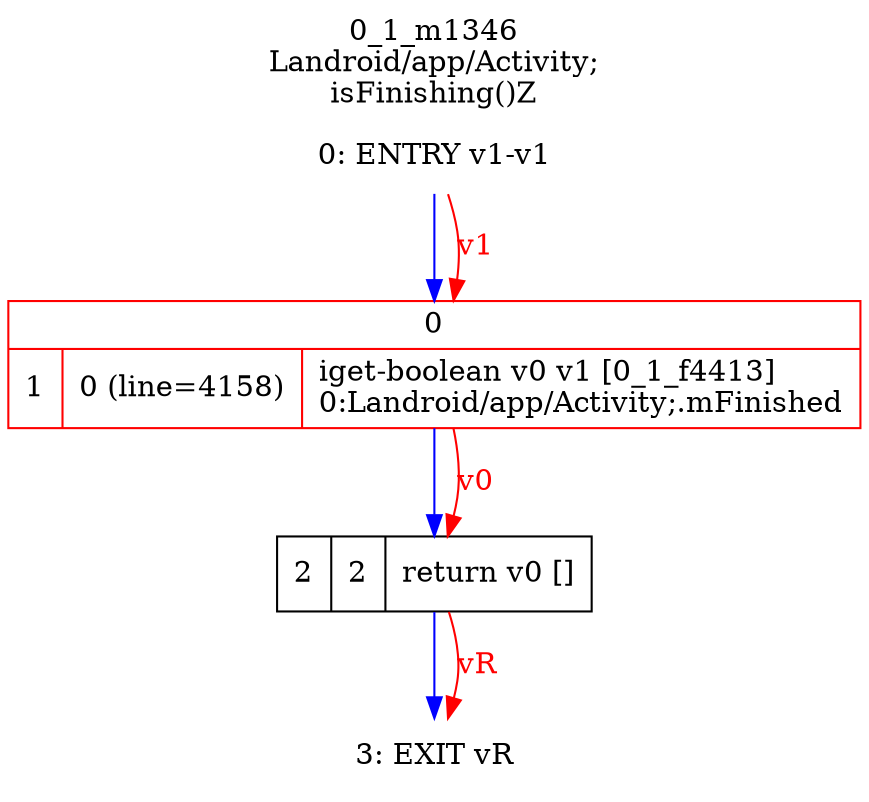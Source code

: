 digraph G {
rankdir=UD;
labelloc=t;
label="0_1_m1346\nLandroid/app/Activity;
isFinishing()Z";
0[label="0: ENTRY v1-v1",shape=plaintext];
1[label="{0|{1|0 (line=4158)|iget-boolean v0 v1 [0_1_f4413]\l0:Landroid/app/Activity;.mFinished\l}}",shape=record, color=red];
2[label="2|2|return v0 []\l",shape=record];
3[label="3: EXIT vR",shape=plaintext];
0->1 [color=blue, fontcolor=blue,weight=100, taillabel=""];
1->2 [color=blue, fontcolor=blue,weight=100, taillabel=""];
2->3 [color=blue, fontcolor=blue,weight=100, taillabel=""];
0->1 [color=red, fontcolor=red, label="v1"];
1->2 [color=red, fontcolor=red, label="v0"];
2->3 [color=red, fontcolor=red, label="vR"];
}
